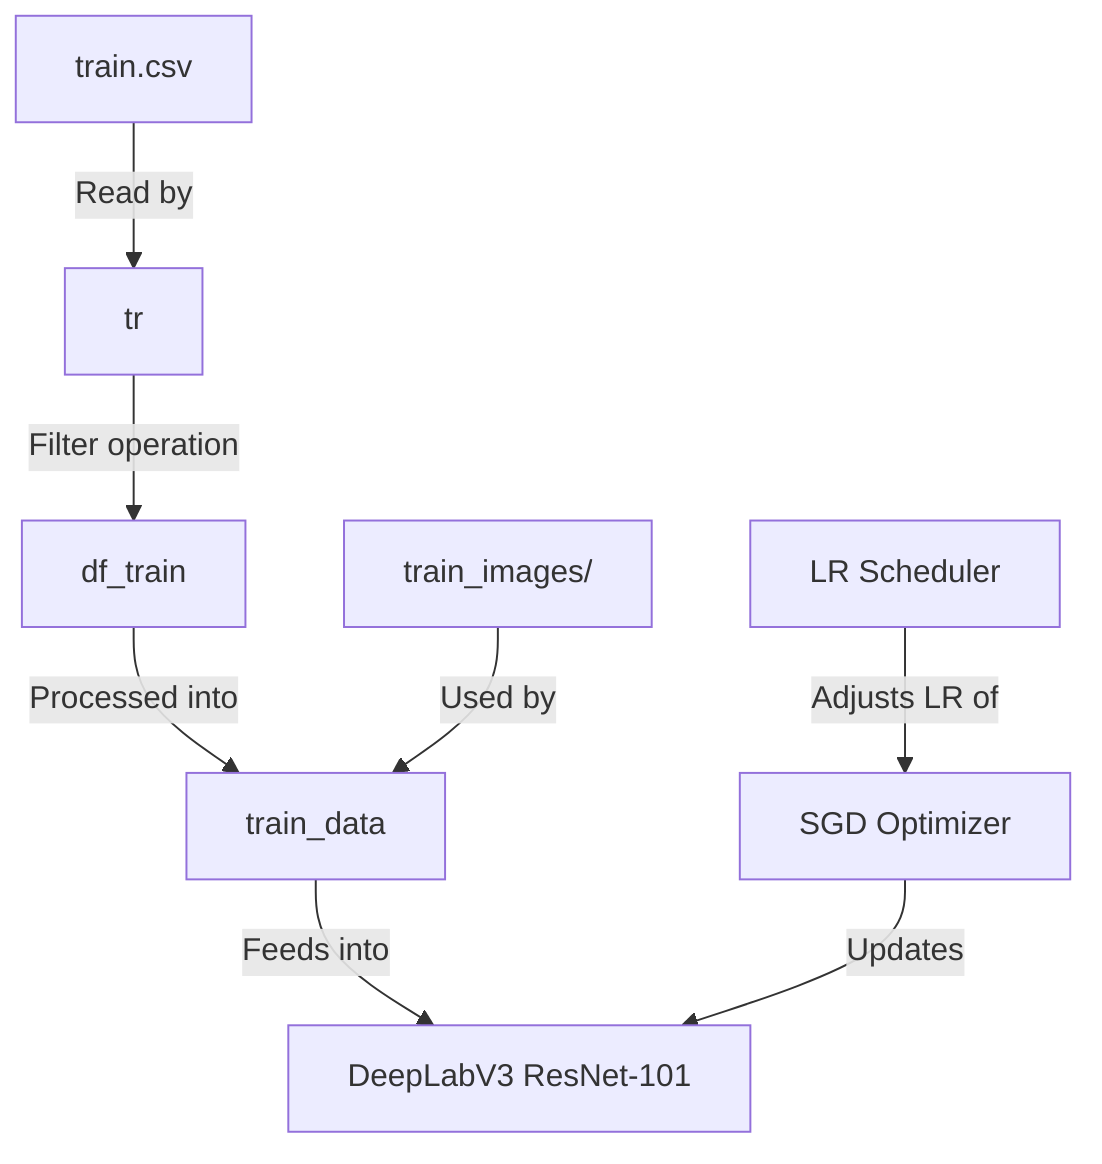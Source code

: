flowchart TD

%% Node for the training CSV file
data1["train.csv"] -->|Read by| var1["tr"]

%% Node for filtering operation
var1 -->|Filter operation| var2["df_train"]

%% Node for ImageData initialization
var2 -->|Processed into| var3["train_data"]

%% Node for folder containing images
data2["train_images/"] -->|Used by| var3

%% Node for the DeepLabV3 model
var3 -->|Feeds into| model1["DeepLabV3 ResNet-101"]

%% SGDS Optimizer Node
optimizer["SGD Optimizer"] -->|Updates| model1

%% Learning Rate Scheduler Node
scheduler["LR Scheduler"] -->|Adjusts LR of| optimizer